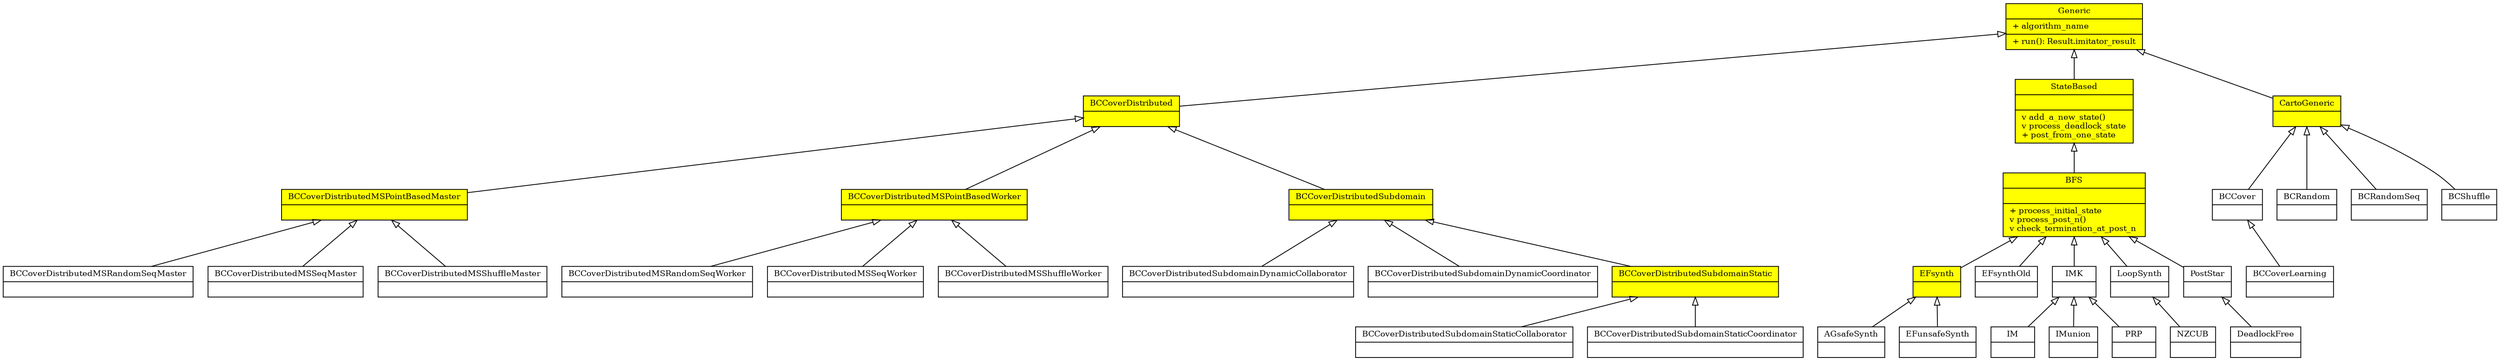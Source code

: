 //#################################################################
 //
 //                       CLASSDIAGRAMATOR
 // 
 // Universite Paris 13, Sorbonne Paris Cite, LIPN (France)
 // 
 // Author:        Etienne Andre
 // 
 // Created:       2017/02/16
 // Last modified: 2017/02/16
 //
//###############################################################

// Manually edited!
// TODO: should be automated from the OCaml code, of course

digraph G {
// 	fontname = "Bitstream Vera Sans"
	fontsize = 10
	rankdir = BT; /* To have the root class on top */

	node [
// 			fontname = "Bitstream Vera Sans"
			fontsize = 10
			shape = "record"
	]

	edge [
// 			fontname = "Bitstream Vera Sans"
			fontsize = 8
	]

// 	Test [
// 			label = "{Test|+ name : string\l+ age : int\l|+ die() : void\l}"
// 	]

	AGsafeSynth [
			label = "{AGsafeSynth|}"
	]

	BCCover [label = "{BCCover|}"]
	
	BCCoverDistributed [label = "{BCCoverDistributed|}", fillcolor=yellow, style=filled]
	
	BCCoverDistributedMSPointBasedMaster [label = "{BCCoverDistributedMSPointBasedMaster|}", fillcolor=yellow, style=filled]
	
	BCCoverDistributedMSPointBasedWorker [label = "{BCCoverDistributedMSPointBasedWorker|}", fillcolor=yellow, style=filled]
	
	BCCoverDistributedMSRandomSeqMaster [label = "{BCCoverDistributedMSRandomSeqMaster|}"]

	BCCoverDistributedMSRandomSeqWorker [label = "{BCCoverDistributedMSRandomSeqWorker|}"]
	
	BCCoverDistributedMSSeqMaster [label = "{BCCoverDistributedMSSeqMaster|}"]
	
	BCCoverDistributedMSSeqWorker [label = "{BCCoverDistributedMSSeqWorker|}"]
	
	BCCoverDistributedMSShuffleMaster [label = "{BCCoverDistributedMSShuffleMaster|}"]
	
	BCCoverDistributedMSShuffleWorker [label = "{BCCoverDistributedMSShuffleWorker|}"]
	
	BCCoverDistributedSubdomain [label = "{BCCoverDistributedSubdomain|}", fillcolor=yellow, style=filled]
	
	BCCoverDistributedSubdomainDynamicCollaborator [label = "{BCCoverDistributedSubdomainDynamicCollaborator|}"]
	
	BCCoverDistributedSubdomainDynamicCoordinator [label = "{BCCoverDistributedSubdomainDynamicCoordinator|}"]
	
	BCCoverDistributedSubdomainStatic [label = "{BCCoverDistributedSubdomainStatic|}", fillcolor=yellow, style=filled]
	
	BCCoverDistributedSubdomainStaticCollaborator [label = "{BCCoverDistributedSubdomainStaticCollaborator|}"]
	BCCoverDistributedSubdomainStaticCoordinator [label = "{BCCoverDistributedSubdomainStaticCoordinator|}"]
	
	BCCoverLearning [label = "{BCCoverLearning|}"]
	
	BCRandom [label = "{BCRandom|}"]
	
	BCRandomSeq [label = "{BCRandomSeq|}"]

	BCShuffle [label = "{BCShuffle|}"]

	BFS [label = "{BFS| |+ process_initial_state\lv process_post_n()\lv check_termination_at_post_n \l}", fillcolor=yellow, style=filled]

	CartoGeneric [label = "{CartoGeneric|}", fillcolor=yellow, style=filled]

	DeadlockFree [label = "{DeadlockFree|}"]

	EFsynth [label = "{EFsynth|}", fillcolor=yellow, style=filled]
	
	EFsynthOld [label = "{EFsynthOld|}"]
	
	EFunsafeSynth [label = "{EFunsafeSynth|}"]
	
	Generic [label = "{Generic|+ algorithm_name\l|+ run(): Result.imitator_result}", fillcolor=yellow, style=filled]
	
	IM [label = "{IM|}"]
	
	IMK [label = "{IMK|}"]
	
	IMunion [label = "{IMunion|}"]
	
	LoopSynth [label = "{LoopSynth|}"]
	
	NZCUB [label = "{NZCUB|}"]
	
	PostStar [label = "{PostStar|}"]
	
	PRP [label = "{PRP|}"]

	StateBased [label = "{StateBased| |v add_a_new_state()\lv process_deadlock_state\l+ post_from_one_state\l}", fillcolor=yellow, style=filled]
	
	
	edge [
			arrowhead = "empty"
	]

	AGsafeSynth -> EFsynth
	BCCover -> CartoGeneric
	
	BCCoverDistributed -> Generic
	BCCoverDistributedMSPointBasedMaster -> BCCoverDistributed
	BCCoverDistributedMSPointBasedWorker -> BCCoverDistributed
	BCCoverDistributedMSRandomSeqMaster -> BCCoverDistributedMSPointBasedMaster
	BCCoverDistributedMSRandomSeqWorker -> BCCoverDistributedMSPointBasedWorker
	BCCoverDistributedMSSeqMaster -> BCCoverDistributedMSPointBasedMaster
	BCCoverDistributedMSSeqWorker -> BCCoverDistributedMSPointBasedWorker
	BCCoverDistributedMSShuffleMaster -> BCCoverDistributedMSPointBasedMaster
	BCCoverDistributedMSShuffleWorker -> BCCoverDistributedMSPointBasedWorker
	BCCoverDistributedSubdomain -> BCCoverDistributed
	BCCoverDistributedSubdomainDynamicCollaborator -> BCCoverDistributedSubdomain
	BCCoverDistributedSubdomainDynamicCoordinator -> BCCoverDistributedSubdomain
	BCCoverDistributedSubdomainStatic -> BCCoverDistributedSubdomain
	BCCoverDistributedSubdomainStaticCollaborator -> BCCoverDistributedSubdomainStatic
	BCCoverDistributedSubdomainStaticCoordinator -> BCCoverDistributedSubdomainStatic
	
	BCCoverLearning -> BCCover
	BCRandom -> CartoGeneric
	BCRandomSeq -> CartoGeneric
	BCShuffle -> CartoGeneric
	BFS -> StateBased
	CartoGeneric -> Generic
	DeadlockFree -> PostStar
	EFsynth -> BFS
	EFsynthOld -> BFS
	EFunsafeSynth -> EFsynth
	IM -> IMK
	IMK -> BFS
	IMunion -> IMK
	LoopSynth -> BFS
	NZCUB -> LoopSynth
	PostStar -> BFS
	PRP -> IMK
	StateBased -> Generic
}